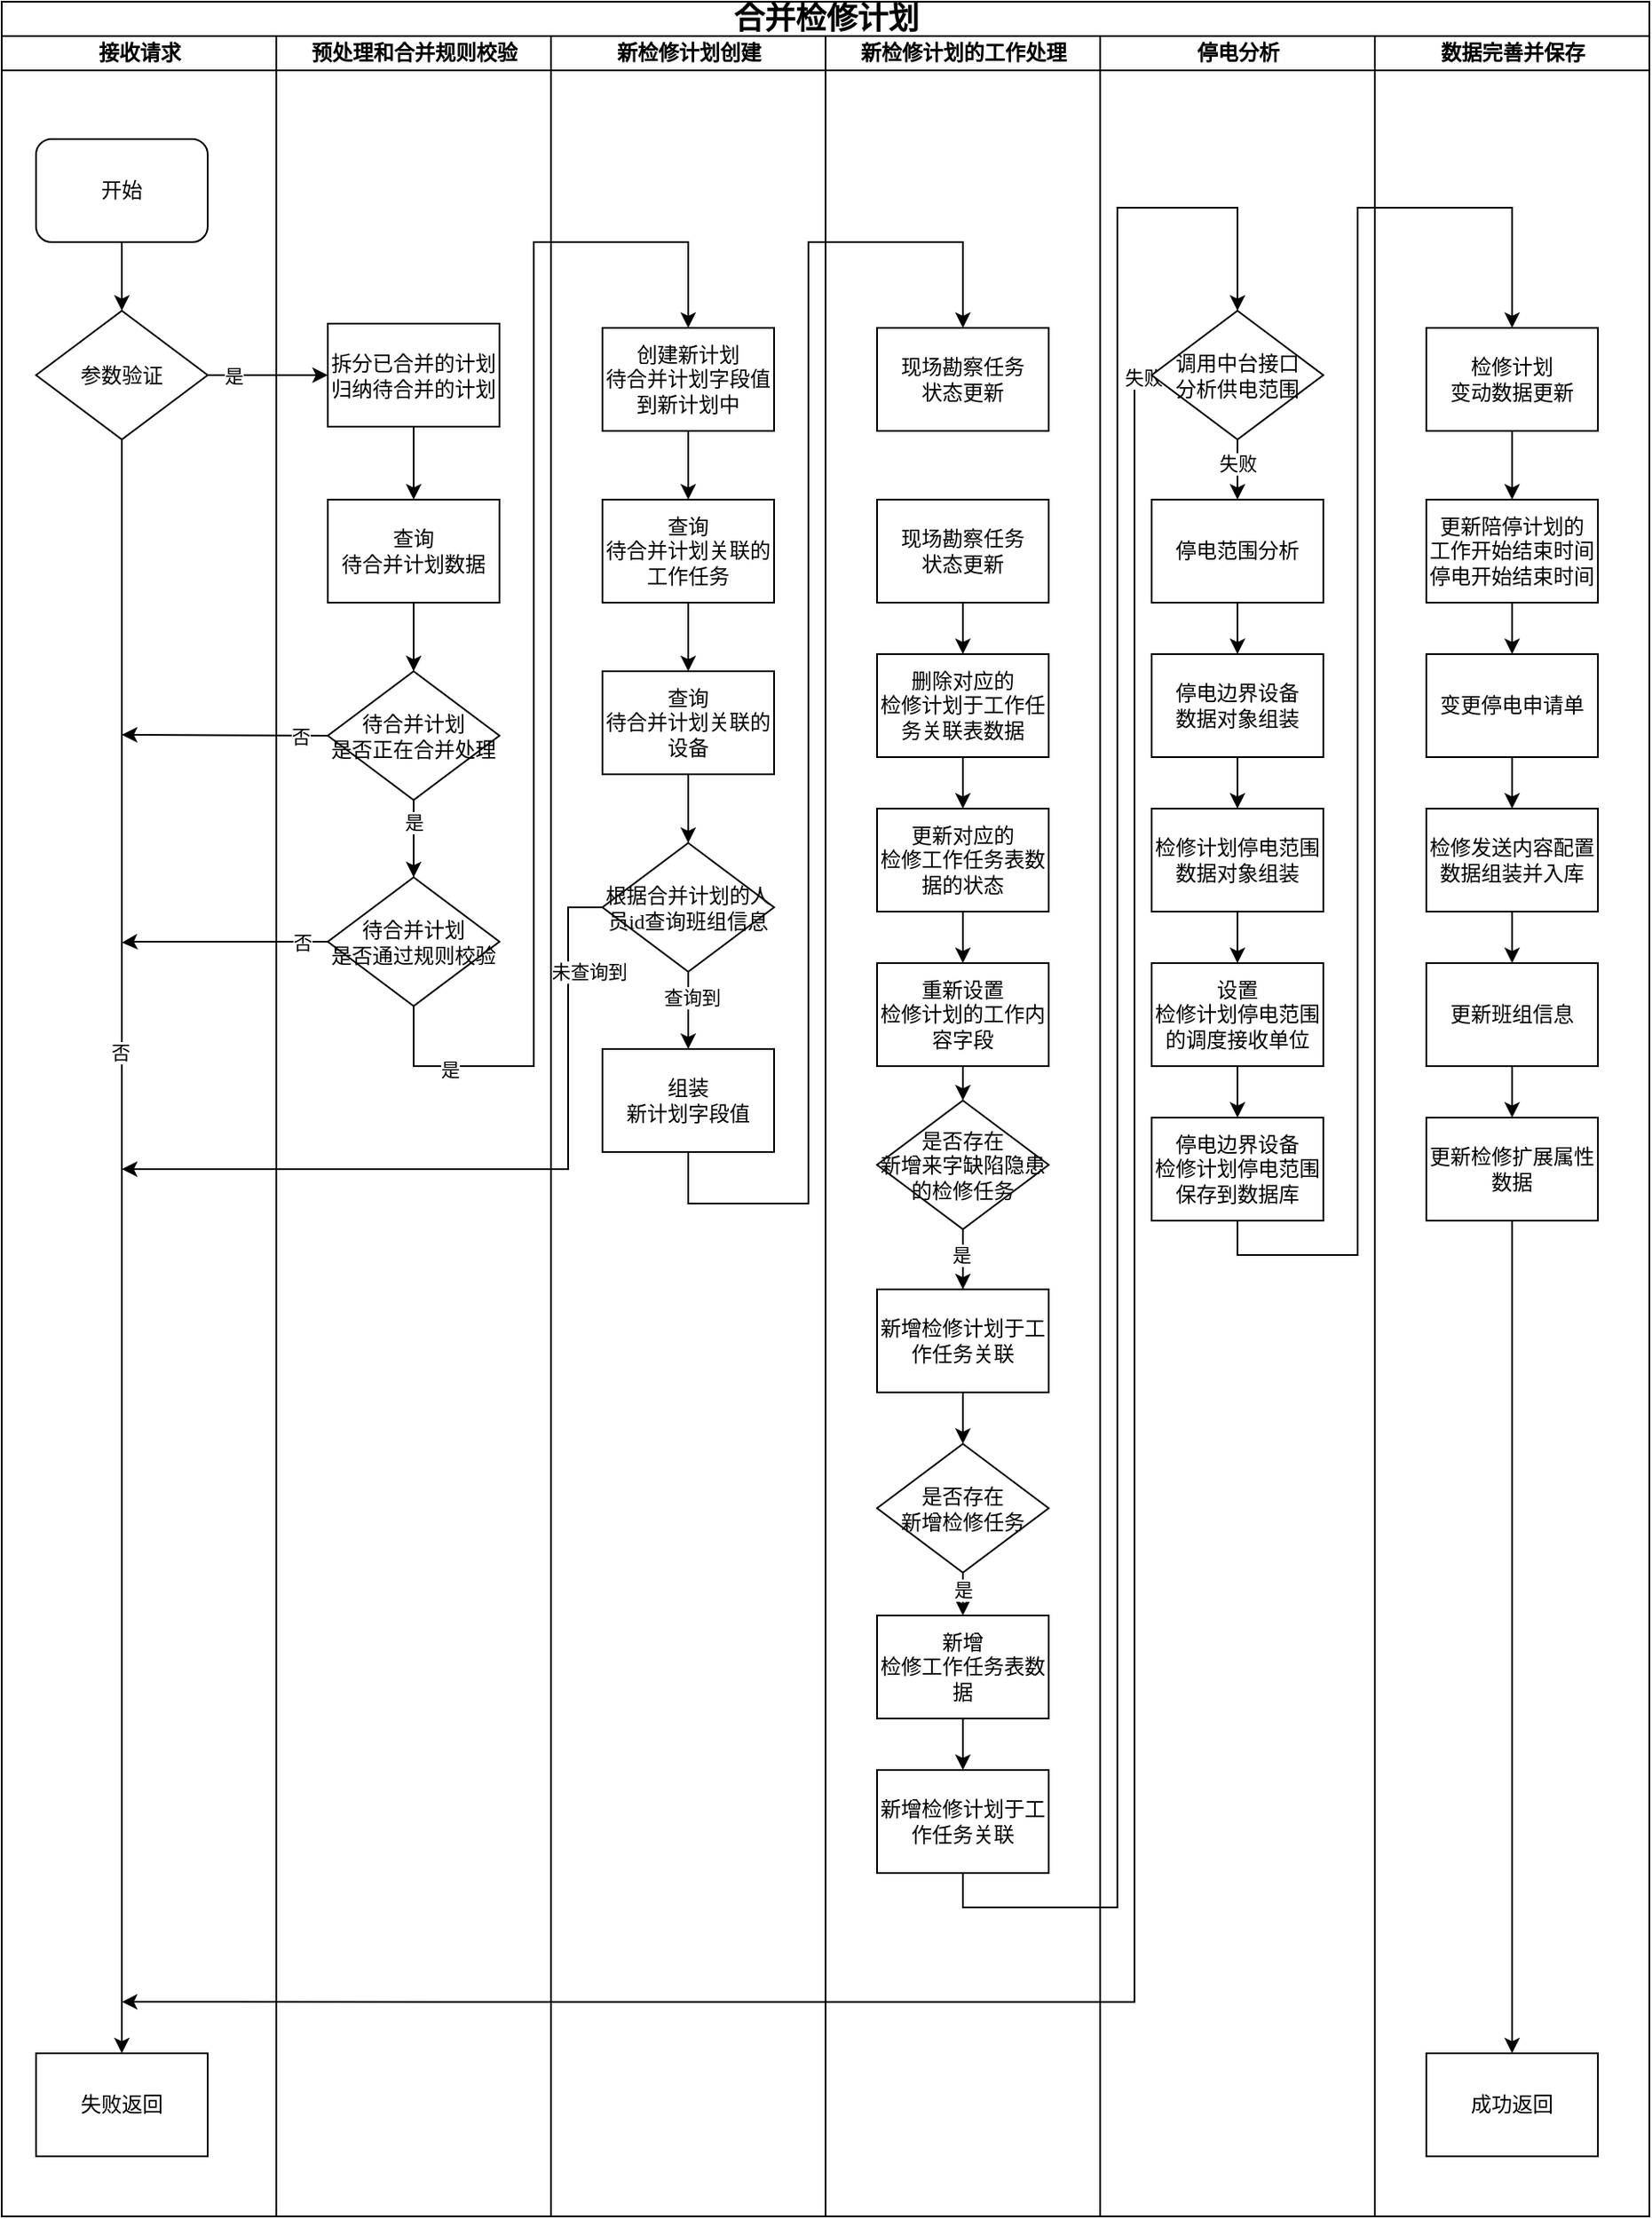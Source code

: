 <mxfile version="26.1.3">
  <diagram name="Page-1" id="74e2e168-ea6b-b213-b513-2b3c1d86103e">
    <mxGraphModel dx="1050" dy="557" grid="1" gridSize="10" guides="1" tooltips="1" connect="1" arrows="1" fold="1" page="1" pageScale="1" pageWidth="1100" pageHeight="850" background="none" math="0" shadow="0">
      <root>
        <mxCell id="0" />
        <mxCell id="1" parent="0" />
        <mxCell id="fE4-dgEbrBtRc29Lr3Ju-1" value="&lt;font style=&quot;font-size: 18px;&quot;&gt;合并检修计划&lt;/font&gt;" style="swimlane;html=1;childLayout=stackLayout;startSize=20;rounded=0;shadow=0;labelBackgroundColor=none;strokeWidth=1;fontFamily=Verdana;fontSize=8;align=center;" vertex="1" parent="1">
          <mxGeometry x="70" y="20" width="960" height="1290" as="geometry" />
        </mxCell>
        <mxCell id="fE4-dgEbrBtRc29Lr3Ju-2" value="接收请求" style="swimlane;html=1;startSize=20;" vertex="1" parent="fE4-dgEbrBtRc29Lr3Ju-1">
          <mxGeometry y="20" width="160" height="1270" as="geometry">
            <mxRectangle y="20" width="40" height="730" as="alternateBounds" />
          </mxGeometry>
        </mxCell>
        <mxCell id="fE4-dgEbrBtRc29Lr3Ju-3" style="edgeStyle=orthogonalEdgeStyle;rounded=0;orthogonalLoop=1;jettySize=auto;html=1;exitX=0.5;exitY=1;exitDx=0;exitDy=0;entryX=0.5;entryY=0;entryDx=0;entryDy=0;" edge="1" parent="fE4-dgEbrBtRc29Lr3Ju-2" source="fE4-dgEbrBtRc29Lr3Ju-4" target="fE4-dgEbrBtRc29Lr3Ju-5">
          <mxGeometry relative="1" as="geometry" />
        </mxCell>
        <mxCell id="fE4-dgEbrBtRc29Lr3Ju-4" value="&lt;font style=&quot;font-size: 12px;&quot;&gt;开始&lt;/font&gt;" style="rounded=1;whiteSpace=wrap;html=1;shadow=0;labelBackgroundColor=none;strokeWidth=1;fontFamily=Verdana;fontSize=8;align=center;" vertex="1" parent="fE4-dgEbrBtRc29Lr3Ju-2">
          <mxGeometry x="20" y="60" width="100" height="60" as="geometry" />
        </mxCell>
        <mxCell id="fE4-dgEbrBtRc29Lr3Ju-5" value="&lt;font style=&quot;font-size: 12px;&quot;&gt;参数验证&lt;/font&gt;" style="rhombus;whiteSpace=wrap;html=1;rounded=0;shadow=0;labelBackgroundColor=none;strokeWidth=1;fontFamily=Verdana;fontSize=8;align=center;" vertex="1" parent="fE4-dgEbrBtRc29Lr3Ju-2">
          <mxGeometry x="20" y="160" width="100" height="75" as="geometry" />
        </mxCell>
        <mxCell id="fE4-dgEbrBtRc29Lr3Ju-6" style="edgeStyle=orthogonalEdgeStyle;rounded=0;orthogonalLoop=1;jettySize=auto;html=1;exitX=0.5;exitY=1;exitDx=0;exitDy=0;entryX=0.5;entryY=0;entryDx=0;entryDy=0;" edge="1" parent="fE4-dgEbrBtRc29Lr3Ju-2" source="fE4-dgEbrBtRc29Lr3Ju-5" target="fE4-dgEbrBtRc29Lr3Ju-8">
          <mxGeometry relative="1" as="geometry">
            <mxPoint x="70" y="980" as="targetPoint" />
          </mxGeometry>
        </mxCell>
        <mxCell id="fE4-dgEbrBtRc29Lr3Ju-7" value="否" style="edgeLabel;html=1;align=center;verticalAlign=middle;resizable=0;points=[];" vertex="1" connectable="0" parent="fE4-dgEbrBtRc29Lr3Ju-6">
          <mxGeometry x="-0.24" y="-1" relative="1" as="geometry">
            <mxPoint as="offset" />
          </mxGeometry>
        </mxCell>
        <mxCell id="fE4-dgEbrBtRc29Lr3Ju-8" value="&lt;span style=&quot;font-size: 12px;&quot;&gt;失败返回&lt;/span&gt;" style="whiteSpace=wrap;html=1;fontSize=8;fontFamily=Verdana;rounded=0;shadow=0;labelBackgroundColor=none;strokeWidth=1;" vertex="1" parent="fE4-dgEbrBtRc29Lr3Ju-2">
          <mxGeometry x="20" y="1175" width="100" height="60" as="geometry" />
        </mxCell>
        <mxCell id="fE4-dgEbrBtRc29Lr3Ju-9" value="预处理和合并规则校验" style="swimlane;html=1;startSize=20;" vertex="1" parent="fE4-dgEbrBtRc29Lr3Ju-1">
          <mxGeometry x="160" y="20" width="160" height="1270" as="geometry" />
        </mxCell>
        <mxCell id="fE4-dgEbrBtRc29Lr3Ju-90" style="edgeStyle=orthogonalEdgeStyle;rounded=0;orthogonalLoop=1;jettySize=auto;html=1;exitX=0.5;exitY=1;exitDx=0;exitDy=0;entryX=0.5;entryY=0;entryDx=0;entryDy=0;" edge="1" parent="fE4-dgEbrBtRc29Lr3Ju-9" source="fE4-dgEbrBtRc29Lr3Ju-87">
          <mxGeometry relative="1" as="geometry">
            <mxPoint x="80" y="270" as="targetPoint" />
          </mxGeometry>
        </mxCell>
        <mxCell id="fE4-dgEbrBtRc29Lr3Ju-87" value="&lt;span style=&quot;font-size: 12px;&quot;&gt;拆分&lt;/span&gt;&lt;span style=&quot;font-size: 12px; background-color: transparent; color: light-dark(rgb(0, 0, 0), rgb(255, 255, 255));&quot;&gt;已合并的计划&lt;/span&gt;&lt;div&gt;&lt;span style=&quot;font-size: 12px;&quot;&gt;归纳待合并的计划&lt;/span&gt;&lt;/div&gt;" style="whiteSpace=wrap;html=1;fontSize=8;fontFamily=Verdana;rounded=0;shadow=0;labelBackgroundColor=none;strokeWidth=1;" vertex="1" parent="fE4-dgEbrBtRc29Lr3Ju-9">
          <mxGeometry x="30" y="167.5" width="100" height="60" as="geometry" />
        </mxCell>
        <mxCell id="fE4-dgEbrBtRc29Lr3Ju-95" style="edgeStyle=orthogonalEdgeStyle;rounded=0;orthogonalLoop=1;jettySize=auto;html=1;exitX=0;exitY=0.5;exitDx=0;exitDy=0;" edge="1" parent="fE4-dgEbrBtRc29Lr3Ju-9" source="fE4-dgEbrBtRc29Lr3Ju-92">
          <mxGeometry relative="1" as="geometry">
            <mxPoint x="-90" y="407" as="targetPoint" />
          </mxGeometry>
        </mxCell>
        <mxCell id="fE4-dgEbrBtRc29Lr3Ju-97" value="否" style="edgeLabel;html=1;align=center;verticalAlign=middle;resizable=0;points=[];" vertex="1" connectable="0" parent="fE4-dgEbrBtRc29Lr3Ju-95">
          <mxGeometry x="-0.728" relative="1" as="geometry">
            <mxPoint as="offset" />
          </mxGeometry>
        </mxCell>
        <mxCell id="fE4-dgEbrBtRc29Lr3Ju-96" style="edgeStyle=orthogonalEdgeStyle;rounded=0;orthogonalLoop=1;jettySize=auto;html=1;" edge="1" parent="fE4-dgEbrBtRc29Lr3Ju-9" source="fE4-dgEbrBtRc29Lr3Ju-93">
          <mxGeometry relative="1" as="geometry">
            <mxPoint x="-90" y="528" as="targetPoint" />
            <Array as="points">
              <mxPoint x="-80" y="528" />
              <mxPoint x="-90" y="528" />
            </Array>
          </mxGeometry>
        </mxCell>
        <mxCell id="fE4-dgEbrBtRc29Lr3Ju-98" value="否" style="edgeLabel;html=1;align=center;verticalAlign=middle;resizable=0;points=[];" vertex="1" connectable="0" parent="fE4-dgEbrBtRc29Lr3Ju-96">
          <mxGeometry x="-0.739" relative="1" as="geometry">
            <mxPoint as="offset" />
          </mxGeometry>
        </mxCell>
        <mxCell id="fE4-dgEbrBtRc29Lr3Ju-92" value="&lt;font style=&quot;font-size: 12px;&quot;&gt;待合并计划&lt;/font&gt;&lt;div&gt;&lt;font style=&quot;font-size: 12px;&quot;&gt;是否正在合并处理&lt;/font&gt;&lt;/div&gt;" style="rhombus;whiteSpace=wrap;html=1;rounded=0;shadow=0;labelBackgroundColor=none;strokeWidth=1;fontFamily=Verdana;fontSize=8;align=center;" vertex="1" parent="fE4-dgEbrBtRc29Lr3Ju-9">
          <mxGeometry x="30" y="370" width="100" height="75" as="geometry" />
        </mxCell>
        <mxCell id="fE4-dgEbrBtRc29Lr3Ju-93" value="&lt;span style=&quot;font-size: 12px;&quot;&gt;待合并计划&lt;/span&gt;&lt;div&gt;&lt;span style=&quot;font-size: 12px;&quot;&gt;是否通过规则校验&lt;/span&gt;&lt;/div&gt;" style="rhombus;whiteSpace=wrap;html=1;rounded=0;shadow=0;labelBackgroundColor=none;strokeWidth=1;fontFamily=Verdana;fontSize=8;align=center;" vertex="1" parent="fE4-dgEbrBtRc29Lr3Ju-9">
          <mxGeometry x="30" y="490" width="100" height="75" as="geometry" />
        </mxCell>
        <mxCell id="fE4-dgEbrBtRc29Lr3Ju-94" style="edgeStyle=orthogonalEdgeStyle;rounded=0;orthogonalLoop=1;jettySize=auto;html=1;exitX=0.5;exitY=1;exitDx=0;exitDy=0;" edge="1" parent="fE4-dgEbrBtRc29Lr3Ju-9" source="fE4-dgEbrBtRc29Lr3Ju-92" target="fE4-dgEbrBtRc29Lr3Ju-93">
          <mxGeometry relative="1" as="geometry" />
        </mxCell>
        <mxCell id="fE4-dgEbrBtRc29Lr3Ju-99" value="是" style="edgeLabel;html=1;align=center;verticalAlign=middle;resizable=0;points=[];" vertex="1" connectable="0" parent="fE4-dgEbrBtRc29Lr3Ju-94">
          <mxGeometry x="-0.415" relative="1" as="geometry">
            <mxPoint as="offset" />
          </mxGeometry>
        </mxCell>
        <mxCell id="fE4-dgEbrBtRc29Lr3Ju-104" style="edgeStyle=orthogonalEdgeStyle;rounded=0;orthogonalLoop=1;jettySize=auto;html=1;exitX=0.5;exitY=1;exitDx=0;exitDy=0;" edge="1" parent="fE4-dgEbrBtRc29Lr3Ju-9" source="fE4-dgEbrBtRc29Lr3Ju-103" target="fE4-dgEbrBtRc29Lr3Ju-92">
          <mxGeometry relative="1" as="geometry" />
        </mxCell>
        <mxCell id="fE4-dgEbrBtRc29Lr3Ju-103" value="&lt;span style=&quot;font-size: 12px;&quot;&gt;查询&lt;/span&gt;&lt;div&gt;&lt;span style=&quot;font-size: 12px;&quot;&gt;待合并计划数据&lt;/span&gt;&lt;/div&gt;" style="whiteSpace=wrap;html=1;fontSize=8;fontFamily=Verdana;rounded=0;shadow=0;labelBackgroundColor=none;strokeWidth=1;" vertex="1" parent="fE4-dgEbrBtRc29Lr3Ju-9">
          <mxGeometry x="30" y="270" width="100" height="60" as="geometry" />
        </mxCell>
        <mxCell id="fE4-dgEbrBtRc29Lr3Ju-13" value="新检修计划创建" style="swimlane;html=1;startSize=20;" vertex="1" parent="fE4-dgEbrBtRc29Lr3Ju-1">
          <mxGeometry x="320" y="20" width="160" height="1270" as="geometry" />
        </mxCell>
        <mxCell id="fE4-dgEbrBtRc29Lr3Ju-17" style="edgeStyle=orthogonalEdgeStyle;rounded=0;orthogonalLoop=1;jettySize=auto;html=1;exitX=0.5;exitY=1;exitDx=0;exitDy=0;entryX=0.5;entryY=0;entryDx=0;entryDy=0;" edge="1" parent="fE4-dgEbrBtRc29Lr3Ju-13" source="fE4-dgEbrBtRc29Lr3Ju-18" target="fE4-dgEbrBtRc29Lr3Ju-20">
          <mxGeometry relative="1" as="geometry" />
        </mxCell>
        <mxCell id="fE4-dgEbrBtRc29Lr3Ju-18" value="&lt;span style=&quot;font-size: 12px;&quot;&gt;查询&lt;/span&gt;&lt;div&gt;&lt;span style=&quot;font-size: 12px;&quot;&gt;待合并计划关联的工作任务&lt;/span&gt;&lt;/div&gt;" style="whiteSpace=wrap;html=1;fontSize=8;fontFamily=Verdana;rounded=0;shadow=0;labelBackgroundColor=none;strokeWidth=1;" vertex="1" parent="fE4-dgEbrBtRc29Lr3Ju-13">
          <mxGeometry x="30" y="270" width="100" height="60" as="geometry" />
        </mxCell>
        <mxCell id="fE4-dgEbrBtRc29Lr3Ju-107" style="edgeStyle=orthogonalEdgeStyle;rounded=0;orthogonalLoop=1;jettySize=auto;html=1;exitX=0.5;exitY=1;exitDx=0;exitDy=0;entryX=0.5;entryY=0;entryDx=0;entryDy=0;" edge="1" parent="fE4-dgEbrBtRc29Lr3Ju-13" source="fE4-dgEbrBtRc29Lr3Ju-20" target="fE4-dgEbrBtRc29Lr3Ju-106">
          <mxGeometry relative="1" as="geometry" />
        </mxCell>
        <mxCell id="fE4-dgEbrBtRc29Lr3Ju-20" value="&lt;span style=&quot;font-size: 12px;&quot;&gt;查询&lt;/span&gt;&lt;div&gt;&lt;span style=&quot;font-size: 12px;&quot;&gt;待合并计划关联的&lt;/span&gt;&lt;/div&gt;&lt;div&gt;&lt;span style=&quot;font-size: 12px;&quot;&gt;设备&lt;/span&gt;&lt;/div&gt;" style="whiteSpace=wrap;html=1;fontSize=8;fontFamily=Verdana;rounded=0;shadow=0;labelBackgroundColor=none;strokeWidth=1;" vertex="1" parent="fE4-dgEbrBtRc29Lr3Ju-13">
          <mxGeometry x="30" y="370" width="100" height="60" as="geometry" />
        </mxCell>
        <mxCell id="fE4-dgEbrBtRc29Lr3Ju-105" style="edgeStyle=orthogonalEdgeStyle;rounded=0;orthogonalLoop=1;jettySize=auto;html=1;exitX=0.5;exitY=1;exitDx=0;exitDy=0;" edge="1" parent="fE4-dgEbrBtRc29Lr3Ju-13" source="fE4-dgEbrBtRc29Lr3Ju-100" target="fE4-dgEbrBtRc29Lr3Ju-18">
          <mxGeometry relative="1" as="geometry" />
        </mxCell>
        <mxCell id="fE4-dgEbrBtRc29Lr3Ju-100" value="&lt;span style=&quot;font-size: 12px;&quot;&gt;创建新计划&lt;/span&gt;&lt;div&gt;&lt;span style=&quot;font-size: 12px;&quot;&gt;待合并计划字段值到新计划中&lt;/span&gt;&lt;/div&gt;" style="whiteSpace=wrap;html=1;fontSize=8;fontFamily=Verdana;rounded=0;shadow=0;labelBackgroundColor=none;strokeWidth=1;" vertex="1" parent="fE4-dgEbrBtRc29Lr3Ju-13">
          <mxGeometry x="30" y="170" width="100" height="60" as="geometry" />
        </mxCell>
        <mxCell id="fE4-dgEbrBtRc29Lr3Ju-117" style="edgeStyle=orthogonalEdgeStyle;rounded=0;orthogonalLoop=1;jettySize=auto;html=1;exitX=0.5;exitY=1;exitDx=0;exitDy=0;" edge="1" parent="fE4-dgEbrBtRc29Lr3Ju-13" source="fE4-dgEbrBtRc29Lr3Ju-106" target="fE4-dgEbrBtRc29Lr3Ju-116">
          <mxGeometry relative="1" as="geometry" />
        </mxCell>
        <mxCell id="fE4-dgEbrBtRc29Lr3Ju-122" value="查询到" style="edgeLabel;html=1;align=center;verticalAlign=middle;resizable=0;points=[];" vertex="1" connectable="0" parent="fE4-dgEbrBtRc29Lr3Ju-117">
          <mxGeometry x="-0.36" y="2" relative="1" as="geometry">
            <mxPoint as="offset" />
          </mxGeometry>
        </mxCell>
        <mxCell id="fE4-dgEbrBtRc29Lr3Ju-118" style="edgeStyle=orthogonalEdgeStyle;rounded=0;orthogonalLoop=1;jettySize=auto;html=1;exitX=0;exitY=0.5;exitDx=0;exitDy=0;" edge="1" parent="fE4-dgEbrBtRc29Lr3Ju-13" source="fE4-dgEbrBtRc29Lr3Ju-106">
          <mxGeometry relative="1" as="geometry">
            <mxPoint x="-250" y="660" as="targetPoint" />
            <Array as="points">
              <mxPoint x="10" y="507" />
              <mxPoint x="10" y="660" />
              <mxPoint x="-250" y="660" />
            </Array>
          </mxGeometry>
        </mxCell>
        <mxCell id="fE4-dgEbrBtRc29Lr3Ju-106" value="&lt;span style=&quot;font-size: 12px;&quot;&gt;根据合并计划的人员id查询班组信息&lt;/span&gt;" style="rhombus;whiteSpace=wrap;html=1;rounded=0;shadow=0;labelBackgroundColor=none;strokeWidth=1;fontFamily=Verdana;fontSize=8;align=center;" vertex="1" parent="fE4-dgEbrBtRc29Lr3Ju-13">
          <mxGeometry x="30" y="470" width="100" height="75" as="geometry" />
        </mxCell>
        <mxCell id="fE4-dgEbrBtRc29Lr3Ju-116" value="&lt;span style=&quot;font-size: 12px;&quot;&gt;组装&lt;/span&gt;&lt;div&gt;&lt;span style=&quot;font-size: 12px;&quot;&gt;新计划字段值&lt;/span&gt;&lt;/div&gt;" style="whiteSpace=wrap;html=1;fontSize=8;fontFamily=Verdana;rounded=0;shadow=0;labelBackgroundColor=none;strokeWidth=1;" vertex="1" parent="fE4-dgEbrBtRc29Lr3Ju-13">
          <mxGeometry x="30" y="590" width="100" height="60" as="geometry" />
        </mxCell>
        <mxCell id="fE4-dgEbrBtRc29Lr3Ju-121" value="未查询到" style="edgeLabel;html=1;align=center;verticalAlign=middle;resizable=0;points=[];" vertex="1" connectable="0" parent="fE4-dgEbrBtRc29Lr3Ju-13">
          <mxGeometry x="22.199" y="544.999" as="geometry" />
        </mxCell>
        <mxCell id="fE4-dgEbrBtRc29Lr3Ju-21" value="新检修计划的工作处理" style="swimlane;html=1;startSize=20;" vertex="1" parent="fE4-dgEbrBtRc29Lr3Ju-1">
          <mxGeometry x="480" y="20" width="160" height="1270" as="geometry" />
        </mxCell>
        <mxCell id="fE4-dgEbrBtRc29Lr3Ju-27" style="edgeStyle=orthogonalEdgeStyle;rounded=0;orthogonalLoop=1;jettySize=auto;html=1;exitX=0.5;exitY=1;exitDx=0;exitDy=0;" edge="1" parent="fE4-dgEbrBtRc29Lr3Ju-21" source="fE4-dgEbrBtRc29Lr3Ju-28" target="fE4-dgEbrBtRc29Lr3Ju-30">
          <mxGeometry relative="1" as="geometry" />
        </mxCell>
        <mxCell id="fE4-dgEbrBtRc29Lr3Ju-28" value="&lt;span style=&quot;font-size: 12px;&quot;&gt;现场勘察任务&lt;/span&gt;&lt;div&gt;&lt;span style=&quot;font-size: 12px;&quot;&gt;状态更新&lt;/span&gt;&lt;/div&gt;" style="whiteSpace=wrap;html=1;fontSize=8;fontFamily=Verdana;rounded=0;shadow=0;labelBackgroundColor=none;strokeWidth=1;" vertex="1" parent="fE4-dgEbrBtRc29Lr3Ju-21">
          <mxGeometry x="30" y="270" width="100" height="60" as="geometry" />
        </mxCell>
        <mxCell id="fE4-dgEbrBtRc29Lr3Ju-29" style="edgeStyle=orthogonalEdgeStyle;rounded=0;orthogonalLoop=1;jettySize=auto;html=1;exitX=0.5;exitY=1;exitDx=0;exitDy=0;entryX=0.5;entryY=0;entryDx=0;entryDy=0;" edge="1" parent="fE4-dgEbrBtRc29Lr3Ju-21" source="fE4-dgEbrBtRc29Lr3Ju-30" target="fE4-dgEbrBtRc29Lr3Ju-32">
          <mxGeometry relative="1" as="geometry" />
        </mxCell>
        <mxCell id="fE4-dgEbrBtRc29Lr3Ju-30" value="&lt;span style=&quot;font-size: 12px;&quot;&gt;删除对应的&lt;/span&gt;&lt;div&gt;&lt;span style=&quot;font-size: 12px;&quot;&gt;检修计划于工作任务关联表数据&lt;/span&gt;&lt;/div&gt;" style="whiteSpace=wrap;html=1;fontSize=8;fontFamily=Verdana;rounded=0;shadow=0;labelBackgroundColor=none;strokeWidth=1;" vertex="1" parent="fE4-dgEbrBtRc29Lr3Ju-21">
          <mxGeometry x="30" y="360" width="100" height="60" as="geometry" />
        </mxCell>
        <mxCell id="fE4-dgEbrBtRc29Lr3Ju-31" style="edgeStyle=orthogonalEdgeStyle;rounded=0;orthogonalLoop=1;jettySize=auto;html=1;exitX=0.5;exitY=1;exitDx=0;exitDy=0;entryX=0.5;entryY=0;entryDx=0;entryDy=0;" edge="1" parent="fE4-dgEbrBtRc29Lr3Ju-21" source="fE4-dgEbrBtRc29Lr3Ju-32" target="fE4-dgEbrBtRc29Lr3Ju-34">
          <mxGeometry relative="1" as="geometry" />
        </mxCell>
        <mxCell id="fE4-dgEbrBtRc29Lr3Ju-32" value="&lt;span style=&quot;font-size: 12px;&quot;&gt;更新对应的&lt;/span&gt;&lt;div&gt;&lt;span style=&quot;font-size: 12px;&quot;&gt;检修工作任务表数据的状态&lt;/span&gt;&lt;/div&gt;" style="whiteSpace=wrap;html=1;fontSize=8;fontFamily=Verdana;rounded=0;shadow=0;labelBackgroundColor=none;strokeWidth=1;" vertex="1" parent="fE4-dgEbrBtRc29Lr3Ju-21">
          <mxGeometry x="30" y="450" width="100" height="60" as="geometry" />
        </mxCell>
        <mxCell id="fE4-dgEbrBtRc29Lr3Ju-33" style="edgeStyle=orthogonalEdgeStyle;rounded=0;orthogonalLoop=1;jettySize=auto;html=1;exitX=0.5;exitY=1;exitDx=0;exitDy=0;entryX=0.5;entryY=0;entryDx=0;entryDy=0;" edge="1" parent="fE4-dgEbrBtRc29Lr3Ju-21" source="fE4-dgEbrBtRc29Lr3Ju-34" target="fE4-dgEbrBtRc29Lr3Ju-42">
          <mxGeometry relative="1" as="geometry" />
        </mxCell>
        <mxCell id="fE4-dgEbrBtRc29Lr3Ju-34" value="&lt;span style=&quot;font-size: 12px;&quot;&gt;重新设置&lt;/span&gt;&lt;div&gt;&lt;span style=&quot;font-size: 12px;&quot;&gt;检修计划的工作内容字段&lt;/span&gt;&lt;/div&gt;" style="whiteSpace=wrap;html=1;fontSize=8;fontFamily=Verdana;rounded=0;shadow=0;labelBackgroundColor=none;strokeWidth=1;" vertex="1" parent="fE4-dgEbrBtRc29Lr3Ju-21">
          <mxGeometry x="30" y="540" width="100" height="60" as="geometry" />
        </mxCell>
        <mxCell id="fE4-dgEbrBtRc29Lr3Ju-35" value="&lt;span style=&quot;font-size: 12px;&quot;&gt;是否存在&lt;/span&gt;&lt;div&gt;&lt;span style=&quot;font-size: 12px;&quot;&gt;新增&lt;/span&gt;&lt;span style=&quot;font-size: 12px; background-color: transparent; color: light-dark(rgb(0, 0, 0), rgb(255, 255, 255));&quot;&gt;检修任务&lt;/span&gt;&lt;/div&gt;" style="rhombus;whiteSpace=wrap;html=1;rounded=0;shadow=0;labelBackgroundColor=none;strokeWidth=1;fontFamily=Verdana;fontSize=8;align=center;" vertex="1" parent="fE4-dgEbrBtRc29Lr3Ju-21">
          <mxGeometry x="30" y="820" width="100" height="75" as="geometry" />
        </mxCell>
        <mxCell id="fE4-dgEbrBtRc29Lr3Ju-36" value="&lt;div&gt;&lt;span style=&quot;font-size: 12px;&quot;&gt;新增&lt;/span&gt;&lt;/div&gt;&lt;div&gt;&lt;span style=&quot;font-size: 12px;&quot;&gt;检修工作任务表数据&lt;/span&gt;&lt;/div&gt;" style="whiteSpace=wrap;html=1;fontSize=8;fontFamily=Verdana;rounded=0;shadow=0;labelBackgroundColor=none;strokeWidth=1;" vertex="1" parent="fE4-dgEbrBtRc29Lr3Ju-21">
          <mxGeometry x="30" y="920" width="100" height="60" as="geometry" />
        </mxCell>
        <mxCell id="fE4-dgEbrBtRc29Lr3Ju-37" value="&lt;span style=&quot;font-size: 12px;&quot;&gt;新增检修计划于工作任务关联&lt;/span&gt;" style="whiteSpace=wrap;html=1;fontSize=8;fontFamily=Verdana;rounded=0;shadow=0;labelBackgroundColor=none;strokeWidth=1;" vertex="1" parent="fE4-dgEbrBtRc29Lr3Ju-21">
          <mxGeometry x="30" y="1010" width="100" height="60" as="geometry" />
        </mxCell>
        <mxCell id="fE4-dgEbrBtRc29Lr3Ju-38" style="edgeStyle=orthogonalEdgeStyle;rounded=0;orthogonalLoop=1;jettySize=auto;html=1;entryX=1;entryY=0.5;entryDx=0;entryDy=0;" edge="1" parent="fE4-dgEbrBtRc29Lr3Ju-21" source="fE4-dgEbrBtRc29Lr3Ju-39" target="fE4-dgEbrBtRc29Lr3Ju-42">
          <mxGeometry relative="1" as="geometry">
            <Array as="points">
              <mxPoint x="80" y="657" />
            </Array>
          </mxGeometry>
        </mxCell>
        <mxCell id="fE4-dgEbrBtRc29Lr3Ju-39" value="&lt;div&gt;&lt;span style=&quot;font-size: 12px;&quot;&gt;新增检修计划于工作任务关联&lt;/span&gt;&lt;/div&gt;" style="whiteSpace=wrap;html=1;fontSize=8;fontFamily=Verdana;rounded=0;shadow=0;labelBackgroundColor=none;strokeWidth=1;" vertex="1" parent="fE4-dgEbrBtRc29Lr3Ju-21">
          <mxGeometry x="30" y="730" width="100" height="60" as="geometry" />
        </mxCell>
        <mxCell id="fE4-dgEbrBtRc29Lr3Ju-42" value="&lt;span style=&quot;font-size: 12px;&quot;&gt;是否存在&lt;/span&gt;&lt;div&gt;&lt;span style=&quot;font-size: 12px;&quot;&gt;新增来字缺陷隐患&lt;/span&gt;&lt;/div&gt;&lt;div&gt;&lt;span style=&quot;font-size: 12px;&quot;&gt;的检修任务&lt;/span&gt;&lt;/div&gt;" style="rhombus;whiteSpace=wrap;html=1;rounded=0;shadow=0;labelBackgroundColor=none;strokeWidth=1;fontFamily=Verdana;fontSize=8;align=center;" vertex="1" parent="fE4-dgEbrBtRc29Lr3Ju-21">
          <mxGeometry x="30" y="620" width="100" height="75" as="geometry" />
        </mxCell>
        <mxCell id="fE4-dgEbrBtRc29Lr3Ju-43" style="edgeStyle=orthogonalEdgeStyle;rounded=0;orthogonalLoop=1;jettySize=auto;html=1;exitX=0.5;exitY=1;exitDx=0;exitDy=0;entryX=0.5;entryY=0;entryDx=0;entryDy=0;" edge="1" parent="fE4-dgEbrBtRc29Lr3Ju-21" source="fE4-dgEbrBtRc29Lr3Ju-35" target="fE4-dgEbrBtRc29Lr3Ju-36">
          <mxGeometry relative="1" as="geometry" />
        </mxCell>
        <mxCell id="fE4-dgEbrBtRc29Lr3Ju-44" value="是" style="edgeLabel;html=1;align=center;verticalAlign=middle;resizable=0;points=[];" vertex="1" connectable="0" parent="fE4-dgEbrBtRc29Lr3Ju-43">
          <mxGeometry x="-0.2" relative="1" as="geometry">
            <mxPoint as="offset" />
          </mxGeometry>
        </mxCell>
        <mxCell id="fE4-dgEbrBtRc29Lr3Ju-45" style="edgeStyle=orthogonalEdgeStyle;rounded=0;orthogonalLoop=1;jettySize=auto;html=1;exitX=0.5;exitY=1;exitDx=0;exitDy=0;entryX=0.5;entryY=0;entryDx=0;entryDy=0;" edge="1" parent="fE4-dgEbrBtRc29Lr3Ju-21" source="fE4-dgEbrBtRc29Lr3Ju-36" target="fE4-dgEbrBtRc29Lr3Ju-37">
          <mxGeometry relative="1" as="geometry" />
        </mxCell>
        <mxCell id="fE4-dgEbrBtRc29Lr3Ju-46" style="edgeStyle=orthogonalEdgeStyle;rounded=0;orthogonalLoop=1;jettySize=auto;html=1;exitX=0.5;exitY=1;exitDx=0;exitDy=0;entryX=0.5;entryY=0;entryDx=0;entryDy=0;" edge="1" parent="fE4-dgEbrBtRc29Lr3Ju-21" source="fE4-dgEbrBtRc29Lr3Ju-39" target="fE4-dgEbrBtRc29Lr3Ju-35">
          <mxGeometry relative="1" as="geometry">
            <mxPoint x="240" y="360" as="targetPoint" />
          </mxGeometry>
        </mxCell>
        <mxCell id="fE4-dgEbrBtRc29Lr3Ju-47" style="edgeStyle=orthogonalEdgeStyle;rounded=0;orthogonalLoop=1;jettySize=auto;html=1;exitX=0.5;exitY=1;exitDx=0;exitDy=0;entryX=0.5;entryY=0;entryDx=0;entryDy=0;" edge="1" parent="fE4-dgEbrBtRc29Lr3Ju-21" source="fE4-dgEbrBtRc29Lr3Ju-42" target="fE4-dgEbrBtRc29Lr3Ju-39">
          <mxGeometry relative="1" as="geometry" />
        </mxCell>
        <mxCell id="fE4-dgEbrBtRc29Lr3Ju-48" value="是" style="edgeLabel;html=1;align=center;verticalAlign=middle;resizable=0;points=[];" vertex="1" connectable="0" parent="fE4-dgEbrBtRc29Lr3Ju-47">
          <mxGeometry x="-0.168" y="-1" relative="1" as="geometry">
            <mxPoint as="offset" />
          </mxGeometry>
        </mxCell>
        <mxCell id="fE4-dgEbrBtRc29Lr3Ju-123" value="&lt;span style=&quot;font-size: 12px;&quot;&gt;现场勘察任务&lt;/span&gt;&lt;div&gt;&lt;span style=&quot;font-size: 12px;&quot;&gt;状态更新&lt;/span&gt;&lt;/div&gt;" style="whiteSpace=wrap;html=1;fontSize=8;fontFamily=Verdana;rounded=0;shadow=0;labelBackgroundColor=none;strokeWidth=1;" vertex="1" parent="fE4-dgEbrBtRc29Lr3Ju-21">
          <mxGeometry x="30" y="170" width="100" height="60" as="geometry" />
        </mxCell>
        <mxCell id="fE4-dgEbrBtRc29Lr3Ju-49" value="停电分析" style="swimlane;html=1;startSize=20;" vertex="1" parent="fE4-dgEbrBtRc29Lr3Ju-1">
          <mxGeometry x="640" y="20" width="160" height="1270" as="geometry" />
        </mxCell>
        <mxCell id="fE4-dgEbrBtRc29Lr3Ju-50" style="edgeStyle=orthogonalEdgeStyle;rounded=0;orthogonalLoop=1;jettySize=auto;html=1;exitX=0.5;exitY=1;exitDx=0;exitDy=0;entryX=0.5;entryY=0;entryDx=0;entryDy=0;" edge="1" parent="fE4-dgEbrBtRc29Lr3Ju-49" source="fE4-dgEbrBtRc29Lr3Ju-54" target="fE4-dgEbrBtRc29Lr3Ju-56">
          <mxGeometry relative="1" as="geometry" />
        </mxCell>
        <mxCell id="fE4-dgEbrBtRc29Lr3Ju-51" value="失败" style="edgeLabel;html=1;align=center;verticalAlign=middle;resizable=0;points=[];" vertex="1" connectable="0" parent="fE4-dgEbrBtRc29Lr3Ju-50">
          <mxGeometry x="-0.215" relative="1" as="geometry">
            <mxPoint as="offset" />
          </mxGeometry>
        </mxCell>
        <mxCell id="fE4-dgEbrBtRc29Lr3Ju-52" style="edgeStyle=orthogonalEdgeStyle;rounded=0;orthogonalLoop=1;jettySize=auto;html=1;exitX=0;exitY=0.5;exitDx=0;exitDy=0;" edge="1" parent="fE4-dgEbrBtRc29Lr3Ju-49" source="fE4-dgEbrBtRc29Lr3Ju-54">
          <mxGeometry relative="1" as="geometry">
            <mxPoint x="-570" y="1145.053" as="targetPoint" />
            <Array as="points">
              <mxPoint x="20" y="197" />
              <mxPoint x="20" y="1145" />
            </Array>
          </mxGeometry>
        </mxCell>
        <mxCell id="fE4-dgEbrBtRc29Lr3Ju-53" value="失败" style="edgeLabel;html=1;align=center;verticalAlign=middle;resizable=0;points=[];" vertex="1" connectable="0" parent="fE4-dgEbrBtRc29Lr3Ju-52">
          <mxGeometry x="-0.993" y="1" relative="1" as="geometry">
            <mxPoint as="offset" />
          </mxGeometry>
        </mxCell>
        <mxCell id="fE4-dgEbrBtRc29Lr3Ju-54" value="&lt;span style=&quot;font-size: 12px;&quot;&gt;调用中台接口&lt;/span&gt;&lt;div&gt;&lt;span style=&quot;font-size: 12px;&quot;&gt;分析供电范围&lt;/span&gt;&lt;/div&gt;" style="rhombus;whiteSpace=wrap;html=1;rounded=0;shadow=0;labelBackgroundColor=none;strokeWidth=1;fontFamily=Verdana;fontSize=8;align=center;" vertex="1" parent="fE4-dgEbrBtRc29Lr3Ju-49">
          <mxGeometry x="30" y="160" width="100" height="75" as="geometry" />
        </mxCell>
        <mxCell id="fE4-dgEbrBtRc29Lr3Ju-55" style="edgeStyle=orthogonalEdgeStyle;rounded=0;orthogonalLoop=1;jettySize=auto;html=1;exitX=0.5;exitY=1;exitDx=0;exitDy=0;entryX=0.5;entryY=0;entryDx=0;entryDy=0;" edge="1" parent="fE4-dgEbrBtRc29Lr3Ju-49" source="fE4-dgEbrBtRc29Lr3Ju-56" target="fE4-dgEbrBtRc29Lr3Ju-58">
          <mxGeometry relative="1" as="geometry" />
        </mxCell>
        <mxCell id="fE4-dgEbrBtRc29Lr3Ju-56" value="&lt;div&gt;&lt;span style=&quot;font-size: 12px;&quot;&gt;停电范围分析&lt;/span&gt;&lt;/div&gt;" style="whiteSpace=wrap;html=1;fontSize=8;fontFamily=Verdana;rounded=0;shadow=0;labelBackgroundColor=none;strokeWidth=1;" vertex="1" parent="fE4-dgEbrBtRc29Lr3Ju-49">
          <mxGeometry x="30" y="270" width="100" height="60" as="geometry" />
        </mxCell>
        <mxCell id="fE4-dgEbrBtRc29Lr3Ju-57" style="edgeStyle=orthogonalEdgeStyle;rounded=0;orthogonalLoop=1;jettySize=auto;html=1;exitX=0.5;exitY=1;exitDx=0;exitDy=0;entryX=0.5;entryY=0;entryDx=0;entryDy=0;" edge="1" parent="fE4-dgEbrBtRc29Lr3Ju-49" source="fE4-dgEbrBtRc29Lr3Ju-58" target="fE4-dgEbrBtRc29Lr3Ju-60">
          <mxGeometry relative="1" as="geometry" />
        </mxCell>
        <mxCell id="fE4-dgEbrBtRc29Lr3Ju-58" value="&lt;div&gt;&lt;span style=&quot;font-size: 12px;&quot;&gt;停电边界设备&lt;/span&gt;&lt;/div&gt;&lt;div&gt;&lt;span style=&quot;font-size: 12px;&quot;&gt;数据对象组装&lt;/span&gt;&lt;/div&gt;" style="whiteSpace=wrap;html=1;fontSize=8;fontFamily=Verdana;rounded=0;shadow=0;labelBackgroundColor=none;strokeWidth=1;" vertex="1" parent="fE4-dgEbrBtRc29Lr3Ju-49">
          <mxGeometry x="30" y="360" width="100" height="60" as="geometry" />
        </mxCell>
        <mxCell id="fE4-dgEbrBtRc29Lr3Ju-59" style="edgeStyle=orthogonalEdgeStyle;rounded=0;orthogonalLoop=1;jettySize=auto;html=1;exitX=0.5;exitY=1;exitDx=0;exitDy=0;entryX=0.5;entryY=0;entryDx=0;entryDy=0;" edge="1" parent="fE4-dgEbrBtRc29Lr3Ju-49" source="fE4-dgEbrBtRc29Lr3Ju-60" target="fE4-dgEbrBtRc29Lr3Ju-62">
          <mxGeometry relative="1" as="geometry" />
        </mxCell>
        <mxCell id="fE4-dgEbrBtRc29Lr3Ju-60" value="&lt;div&gt;&lt;span style=&quot;font-size: 12px;&quot;&gt;检修计划停电范围&lt;/span&gt;&lt;/div&gt;&lt;div&gt;&lt;span style=&quot;font-size: 12px;&quot;&gt;数据对象组装&lt;/span&gt;&lt;/div&gt;" style="whiteSpace=wrap;html=1;fontSize=8;fontFamily=Verdana;rounded=0;shadow=0;labelBackgroundColor=none;strokeWidth=1;" vertex="1" parent="fE4-dgEbrBtRc29Lr3Ju-49">
          <mxGeometry x="30" y="450" width="100" height="60" as="geometry" />
        </mxCell>
        <mxCell id="fE4-dgEbrBtRc29Lr3Ju-61" value="" style="edgeStyle=orthogonalEdgeStyle;rounded=0;orthogonalLoop=1;jettySize=auto;html=1;" edge="1" parent="fE4-dgEbrBtRc29Lr3Ju-49" source="fE4-dgEbrBtRc29Lr3Ju-62" target="fE4-dgEbrBtRc29Lr3Ju-63">
          <mxGeometry relative="1" as="geometry" />
        </mxCell>
        <mxCell id="fE4-dgEbrBtRc29Lr3Ju-62" value="&lt;span style=&quot;font-size: 12px;&quot;&gt;设置&lt;/span&gt;&lt;div&gt;&lt;span style=&quot;font-size: 12px;&quot;&gt;检修计划停电范围&lt;/span&gt;&lt;/div&gt;&lt;div&gt;&lt;span style=&quot;font-size: 12px;&quot;&gt;的调度接收单位&lt;/span&gt;&lt;/div&gt;" style="whiteSpace=wrap;html=1;fontSize=8;fontFamily=Verdana;rounded=0;shadow=0;labelBackgroundColor=none;strokeWidth=1;" vertex="1" parent="fE4-dgEbrBtRc29Lr3Ju-49">
          <mxGeometry x="30" y="540" width="100" height="60" as="geometry" />
        </mxCell>
        <mxCell id="fE4-dgEbrBtRc29Lr3Ju-63" value="&lt;div&gt;&lt;span style=&quot;font-size: 12px;&quot;&gt;停电边界设备&lt;/span&gt;&lt;/div&gt;&lt;div&gt;&lt;span style=&quot;font-size: 12px;&quot;&gt;检修计划停电范围&lt;/span&gt;&lt;span style=&quot;font-size: 12px;&quot;&gt;&lt;/span&gt;&lt;/div&gt;&lt;div&gt;&lt;span style=&quot;font-size: 12px;&quot;&gt;保存到数据库&lt;/span&gt;&lt;/div&gt;" style="whiteSpace=wrap;html=1;fontSize=8;fontFamily=Verdana;rounded=0;shadow=0;labelBackgroundColor=none;strokeWidth=1;" vertex="1" parent="fE4-dgEbrBtRc29Lr3Ju-49">
          <mxGeometry x="30" y="630" width="100" height="60" as="geometry" />
        </mxCell>
        <mxCell id="fE4-dgEbrBtRc29Lr3Ju-64" value="" style="edgeStyle=orthogonalEdgeStyle;rounded=0;orthogonalLoop=1;jettySize=auto;html=1;" edge="1" parent="fE4-dgEbrBtRc29Lr3Ju-1" source="fE4-dgEbrBtRc29Lr3Ju-5">
          <mxGeometry relative="1" as="geometry">
            <mxPoint x="190" y="217.5" as="targetPoint" />
          </mxGeometry>
        </mxCell>
        <mxCell id="fE4-dgEbrBtRc29Lr3Ju-65" value="是" style="edgeLabel;html=1;align=center;verticalAlign=middle;resizable=0;points=[];" vertex="1" connectable="0" parent="fE4-dgEbrBtRc29Lr3Ju-64">
          <mxGeometry x="-0.577" relative="1" as="geometry">
            <mxPoint as="offset" />
          </mxGeometry>
        </mxCell>
        <mxCell id="fE4-dgEbrBtRc29Lr3Ju-70" value="数据完善并保存" style="swimlane;html=1;startSize=20;" vertex="1" parent="fE4-dgEbrBtRc29Lr3Ju-1">
          <mxGeometry x="800" y="20" width="160" height="1270" as="geometry" />
        </mxCell>
        <mxCell id="fE4-dgEbrBtRc29Lr3Ju-71" style="edgeStyle=orthogonalEdgeStyle;rounded=0;orthogonalLoop=1;jettySize=auto;html=1;exitX=0.5;exitY=1;exitDx=0;exitDy=0;entryX=0.5;entryY=0;entryDx=0;entryDy=0;" edge="1" parent="fE4-dgEbrBtRc29Lr3Ju-70" source="fE4-dgEbrBtRc29Lr3Ju-72" target="fE4-dgEbrBtRc29Lr3Ju-74">
          <mxGeometry relative="1" as="geometry" />
        </mxCell>
        <mxCell id="fE4-dgEbrBtRc29Lr3Ju-72" value="&lt;div&gt;&lt;span style=&quot;font-size: 12px;&quot;&gt;检修计划&lt;/span&gt;&lt;/div&gt;&lt;div&gt;&lt;span style=&quot;font-size: 12px;&quot;&gt;变动数据更新&lt;/span&gt;&lt;/div&gt;" style="whiteSpace=wrap;html=1;fontSize=8;fontFamily=Verdana;rounded=0;shadow=0;labelBackgroundColor=none;strokeWidth=1;" vertex="1" parent="fE4-dgEbrBtRc29Lr3Ju-70">
          <mxGeometry x="30" y="170" width="100" height="60" as="geometry" />
        </mxCell>
        <mxCell id="fE4-dgEbrBtRc29Lr3Ju-73" style="edgeStyle=orthogonalEdgeStyle;rounded=0;orthogonalLoop=1;jettySize=auto;html=1;exitX=0.5;exitY=1;exitDx=0;exitDy=0;entryX=0.5;entryY=0;entryDx=0;entryDy=0;" edge="1" parent="fE4-dgEbrBtRc29Lr3Ju-70" source="fE4-dgEbrBtRc29Lr3Ju-74" target="fE4-dgEbrBtRc29Lr3Ju-76">
          <mxGeometry relative="1" as="geometry" />
        </mxCell>
        <mxCell id="fE4-dgEbrBtRc29Lr3Ju-74" value="&lt;span style=&quot;font-size: 12px;&quot;&gt;更新陪停计划的&lt;/span&gt;&lt;div&gt;&lt;div&gt;&lt;span style=&quot;font-size: 12px;&quot;&gt;工作开始结束时间&lt;/span&gt;&lt;/div&gt;&lt;div&gt;&lt;span style=&quot;font-size: 12px;&quot;&gt;停电开始结束时间&lt;/span&gt;&lt;/div&gt;&lt;/div&gt;" style="whiteSpace=wrap;html=1;fontSize=8;fontFamily=Verdana;rounded=0;shadow=0;labelBackgroundColor=none;strokeWidth=1;" vertex="1" parent="fE4-dgEbrBtRc29Lr3Ju-70">
          <mxGeometry x="30" y="270" width="100" height="60" as="geometry" />
        </mxCell>
        <mxCell id="fE4-dgEbrBtRc29Lr3Ju-75" style="edgeStyle=orthogonalEdgeStyle;rounded=0;orthogonalLoop=1;jettySize=auto;html=1;exitX=0.5;exitY=1;exitDx=0;exitDy=0;entryX=0.5;entryY=0;entryDx=0;entryDy=0;" edge="1" parent="fE4-dgEbrBtRc29Lr3Ju-70" source="fE4-dgEbrBtRc29Lr3Ju-76" target="fE4-dgEbrBtRc29Lr3Ju-78">
          <mxGeometry relative="1" as="geometry" />
        </mxCell>
        <mxCell id="fE4-dgEbrBtRc29Lr3Ju-76" value="&lt;span style=&quot;font-size: 12px;&quot;&gt;变更停电申请单&lt;/span&gt;" style="whiteSpace=wrap;html=1;fontSize=8;fontFamily=Verdana;rounded=0;shadow=0;labelBackgroundColor=none;strokeWidth=1;" vertex="1" parent="fE4-dgEbrBtRc29Lr3Ju-70">
          <mxGeometry x="30" y="360" width="100" height="60" as="geometry" />
        </mxCell>
        <mxCell id="fE4-dgEbrBtRc29Lr3Ju-77" value="" style="edgeStyle=orthogonalEdgeStyle;rounded=0;orthogonalLoop=1;jettySize=auto;html=1;" edge="1" parent="fE4-dgEbrBtRc29Lr3Ju-70" source="fE4-dgEbrBtRc29Lr3Ju-78" target="fE4-dgEbrBtRc29Lr3Ju-80">
          <mxGeometry relative="1" as="geometry" />
        </mxCell>
        <mxCell id="fE4-dgEbrBtRc29Lr3Ju-78" value="&lt;div&gt;&lt;span style=&quot;font-size: 12px;&quot;&gt;检修发送内容配置&lt;/span&gt;&lt;/div&gt;&lt;div&gt;&lt;span style=&quot;font-size: 12px;&quot;&gt;数据组装并入库&lt;/span&gt;&lt;/div&gt;" style="whiteSpace=wrap;html=1;fontSize=8;fontFamily=Verdana;rounded=0;shadow=0;labelBackgroundColor=none;strokeWidth=1;" vertex="1" parent="fE4-dgEbrBtRc29Lr3Ju-70">
          <mxGeometry x="30" y="450" width="100" height="60" as="geometry" />
        </mxCell>
        <mxCell id="fE4-dgEbrBtRc29Lr3Ju-79" style="edgeStyle=orthogonalEdgeStyle;rounded=0;orthogonalLoop=1;jettySize=auto;html=1;exitX=0.5;exitY=1;exitDx=0;exitDy=0;entryX=0.5;entryY=0;entryDx=0;entryDy=0;" edge="1" parent="fE4-dgEbrBtRc29Lr3Ju-70" source="fE4-dgEbrBtRc29Lr3Ju-80" target="fE4-dgEbrBtRc29Lr3Ju-82">
          <mxGeometry relative="1" as="geometry" />
        </mxCell>
        <mxCell id="fE4-dgEbrBtRc29Lr3Ju-80" value="&lt;div&gt;&lt;span style=&quot;font-size: 12px;&quot;&gt;更新班组信息&lt;/span&gt;&lt;/div&gt;" style="whiteSpace=wrap;html=1;fontSize=8;fontFamily=Verdana;rounded=0;shadow=0;labelBackgroundColor=none;strokeWidth=1;" vertex="1" parent="fE4-dgEbrBtRc29Lr3Ju-70">
          <mxGeometry x="30" y="540" width="100" height="60" as="geometry" />
        </mxCell>
        <mxCell id="fE4-dgEbrBtRc29Lr3Ju-81" style="edgeStyle=orthogonalEdgeStyle;rounded=0;orthogonalLoop=1;jettySize=auto;html=1;exitX=0.5;exitY=1;exitDx=0;exitDy=0;entryX=0.5;entryY=0;entryDx=0;entryDy=0;" edge="1" parent="fE4-dgEbrBtRc29Lr3Ju-70" source="fE4-dgEbrBtRc29Lr3Ju-82" target="fE4-dgEbrBtRc29Lr3Ju-83">
          <mxGeometry relative="1" as="geometry">
            <mxPoint x="80" y="800" as="targetPoint" />
          </mxGeometry>
        </mxCell>
        <mxCell id="fE4-dgEbrBtRc29Lr3Ju-82" value="&lt;span style=&quot;font-size: 12px;&quot;&gt;更新检修扩展属性&lt;/span&gt;&lt;div&gt;&lt;span style=&quot;font-size: 12px;&quot;&gt;数据&lt;/span&gt;&lt;/div&gt;" style="whiteSpace=wrap;html=1;fontSize=8;fontFamily=Verdana;rounded=0;shadow=0;labelBackgroundColor=none;strokeWidth=1;" vertex="1" parent="fE4-dgEbrBtRc29Lr3Ju-70">
          <mxGeometry x="30" y="630" width="100" height="60" as="geometry" />
        </mxCell>
        <mxCell id="fE4-dgEbrBtRc29Lr3Ju-83" value="&lt;span style=&quot;font-size: 12px;&quot;&gt;成功返回&lt;/span&gt;" style="whiteSpace=wrap;html=1;fontSize=8;fontFamily=Verdana;rounded=0;shadow=0;labelBackgroundColor=none;strokeWidth=1;" vertex="1" parent="fE4-dgEbrBtRc29Lr3Ju-70">
          <mxGeometry x="30" y="1175" width="100" height="60" as="geometry" />
        </mxCell>
        <mxCell id="fE4-dgEbrBtRc29Lr3Ju-84" style="edgeStyle=orthogonalEdgeStyle;rounded=0;orthogonalLoop=1;jettySize=auto;html=1;exitX=0.5;exitY=1;exitDx=0;exitDy=0;entryX=0.5;entryY=0;entryDx=0;entryDy=0;" edge="1" parent="fE4-dgEbrBtRc29Lr3Ju-1" source="fE4-dgEbrBtRc29Lr3Ju-37" target="fE4-dgEbrBtRc29Lr3Ju-54">
          <mxGeometry relative="1" as="geometry">
            <Array as="points">
              <mxPoint x="560" y="1110" />
              <mxPoint x="650" y="1110" />
              <mxPoint x="650" y="120" />
              <mxPoint x="720" y="120" />
            </Array>
          </mxGeometry>
        </mxCell>
        <mxCell id="fE4-dgEbrBtRc29Lr3Ju-85" style="edgeStyle=orthogonalEdgeStyle;rounded=0;orthogonalLoop=1;jettySize=auto;html=1;exitX=0.5;exitY=1;exitDx=0;exitDy=0;entryX=0.5;entryY=0;entryDx=0;entryDy=0;" edge="1" parent="fE4-dgEbrBtRc29Lr3Ju-1" source="fE4-dgEbrBtRc29Lr3Ju-63" target="fE4-dgEbrBtRc29Lr3Ju-72">
          <mxGeometry relative="1" as="geometry">
            <mxPoint x="790" y="105.429" as="targetPoint" />
            <Array as="points">
              <mxPoint x="720" y="730" />
              <mxPoint x="790" y="730" />
              <mxPoint x="790" y="120" />
              <mxPoint x="880" y="120" />
            </Array>
          </mxGeometry>
        </mxCell>
        <mxCell id="fE4-dgEbrBtRc29Lr3Ju-101" style="edgeStyle=orthogonalEdgeStyle;rounded=0;orthogonalLoop=1;jettySize=auto;html=1;exitX=0.5;exitY=1;exitDx=0;exitDy=0;entryX=0.5;entryY=0;entryDx=0;entryDy=0;" edge="1" parent="fE4-dgEbrBtRc29Lr3Ju-1" source="fE4-dgEbrBtRc29Lr3Ju-93" target="fE4-dgEbrBtRc29Lr3Ju-100">
          <mxGeometry relative="1" as="geometry">
            <mxPoint x="400" y="260" as="targetPoint" />
            <Array as="points">
              <mxPoint x="240" y="620" />
              <mxPoint x="310" y="620" />
              <mxPoint x="310" y="140" />
              <mxPoint x="400" y="140" />
            </Array>
          </mxGeometry>
        </mxCell>
        <mxCell id="fE4-dgEbrBtRc29Lr3Ju-102" value="是" style="edgeLabel;html=1;align=center;verticalAlign=middle;resizable=0;points=[];" vertex="1" connectable="0" parent="fE4-dgEbrBtRc29Lr3Ju-101">
          <mxGeometry x="-0.846" y="-2" relative="1" as="geometry">
            <mxPoint as="offset" />
          </mxGeometry>
        </mxCell>
        <mxCell id="fE4-dgEbrBtRc29Lr3Ju-124" style="edgeStyle=orthogonalEdgeStyle;rounded=0;orthogonalLoop=1;jettySize=auto;html=1;exitX=0.5;exitY=1;exitDx=0;exitDy=0;entryX=0.5;entryY=0;entryDx=0;entryDy=0;" edge="1" parent="fE4-dgEbrBtRc29Lr3Ju-1" source="fE4-dgEbrBtRc29Lr3Ju-116" target="fE4-dgEbrBtRc29Lr3Ju-123">
          <mxGeometry relative="1" as="geometry">
            <Array as="points">
              <mxPoint x="400" y="700" />
              <mxPoint x="470" y="700" />
              <mxPoint x="470" y="140" />
              <mxPoint x="560" y="140" />
            </Array>
          </mxGeometry>
        </mxCell>
      </root>
    </mxGraphModel>
  </diagram>
</mxfile>
